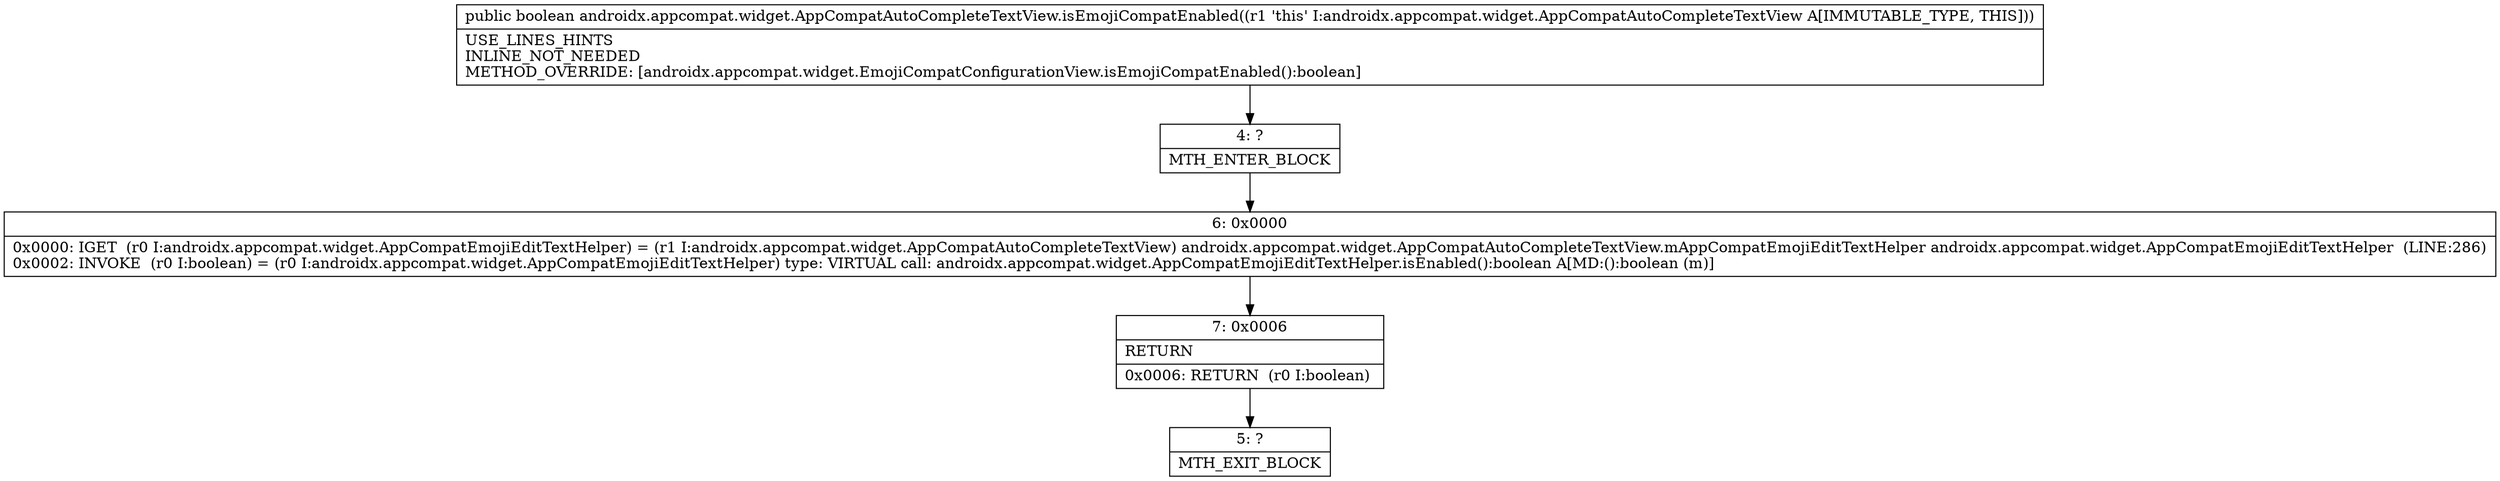 digraph "CFG forandroidx.appcompat.widget.AppCompatAutoCompleteTextView.isEmojiCompatEnabled()Z" {
Node_4 [shape=record,label="{4\:\ ?|MTH_ENTER_BLOCK\l}"];
Node_6 [shape=record,label="{6\:\ 0x0000|0x0000: IGET  (r0 I:androidx.appcompat.widget.AppCompatEmojiEditTextHelper) = (r1 I:androidx.appcompat.widget.AppCompatAutoCompleteTextView) androidx.appcompat.widget.AppCompatAutoCompleteTextView.mAppCompatEmojiEditTextHelper androidx.appcompat.widget.AppCompatEmojiEditTextHelper  (LINE:286)\l0x0002: INVOKE  (r0 I:boolean) = (r0 I:androidx.appcompat.widget.AppCompatEmojiEditTextHelper) type: VIRTUAL call: androidx.appcompat.widget.AppCompatEmojiEditTextHelper.isEnabled():boolean A[MD:():boolean (m)]\l}"];
Node_7 [shape=record,label="{7\:\ 0x0006|RETURN\l|0x0006: RETURN  (r0 I:boolean) \l}"];
Node_5 [shape=record,label="{5\:\ ?|MTH_EXIT_BLOCK\l}"];
MethodNode[shape=record,label="{public boolean androidx.appcompat.widget.AppCompatAutoCompleteTextView.isEmojiCompatEnabled((r1 'this' I:androidx.appcompat.widget.AppCompatAutoCompleteTextView A[IMMUTABLE_TYPE, THIS]))  | USE_LINES_HINTS\lINLINE_NOT_NEEDED\lMETHOD_OVERRIDE: [androidx.appcompat.widget.EmojiCompatConfigurationView.isEmojiCompatEnabled():boolean]\l}"];
MethodNode -> Node_4;Node_4 -> Node_6;
Node_6 -> Node_7;
Node_7 -> Node_5;
}

